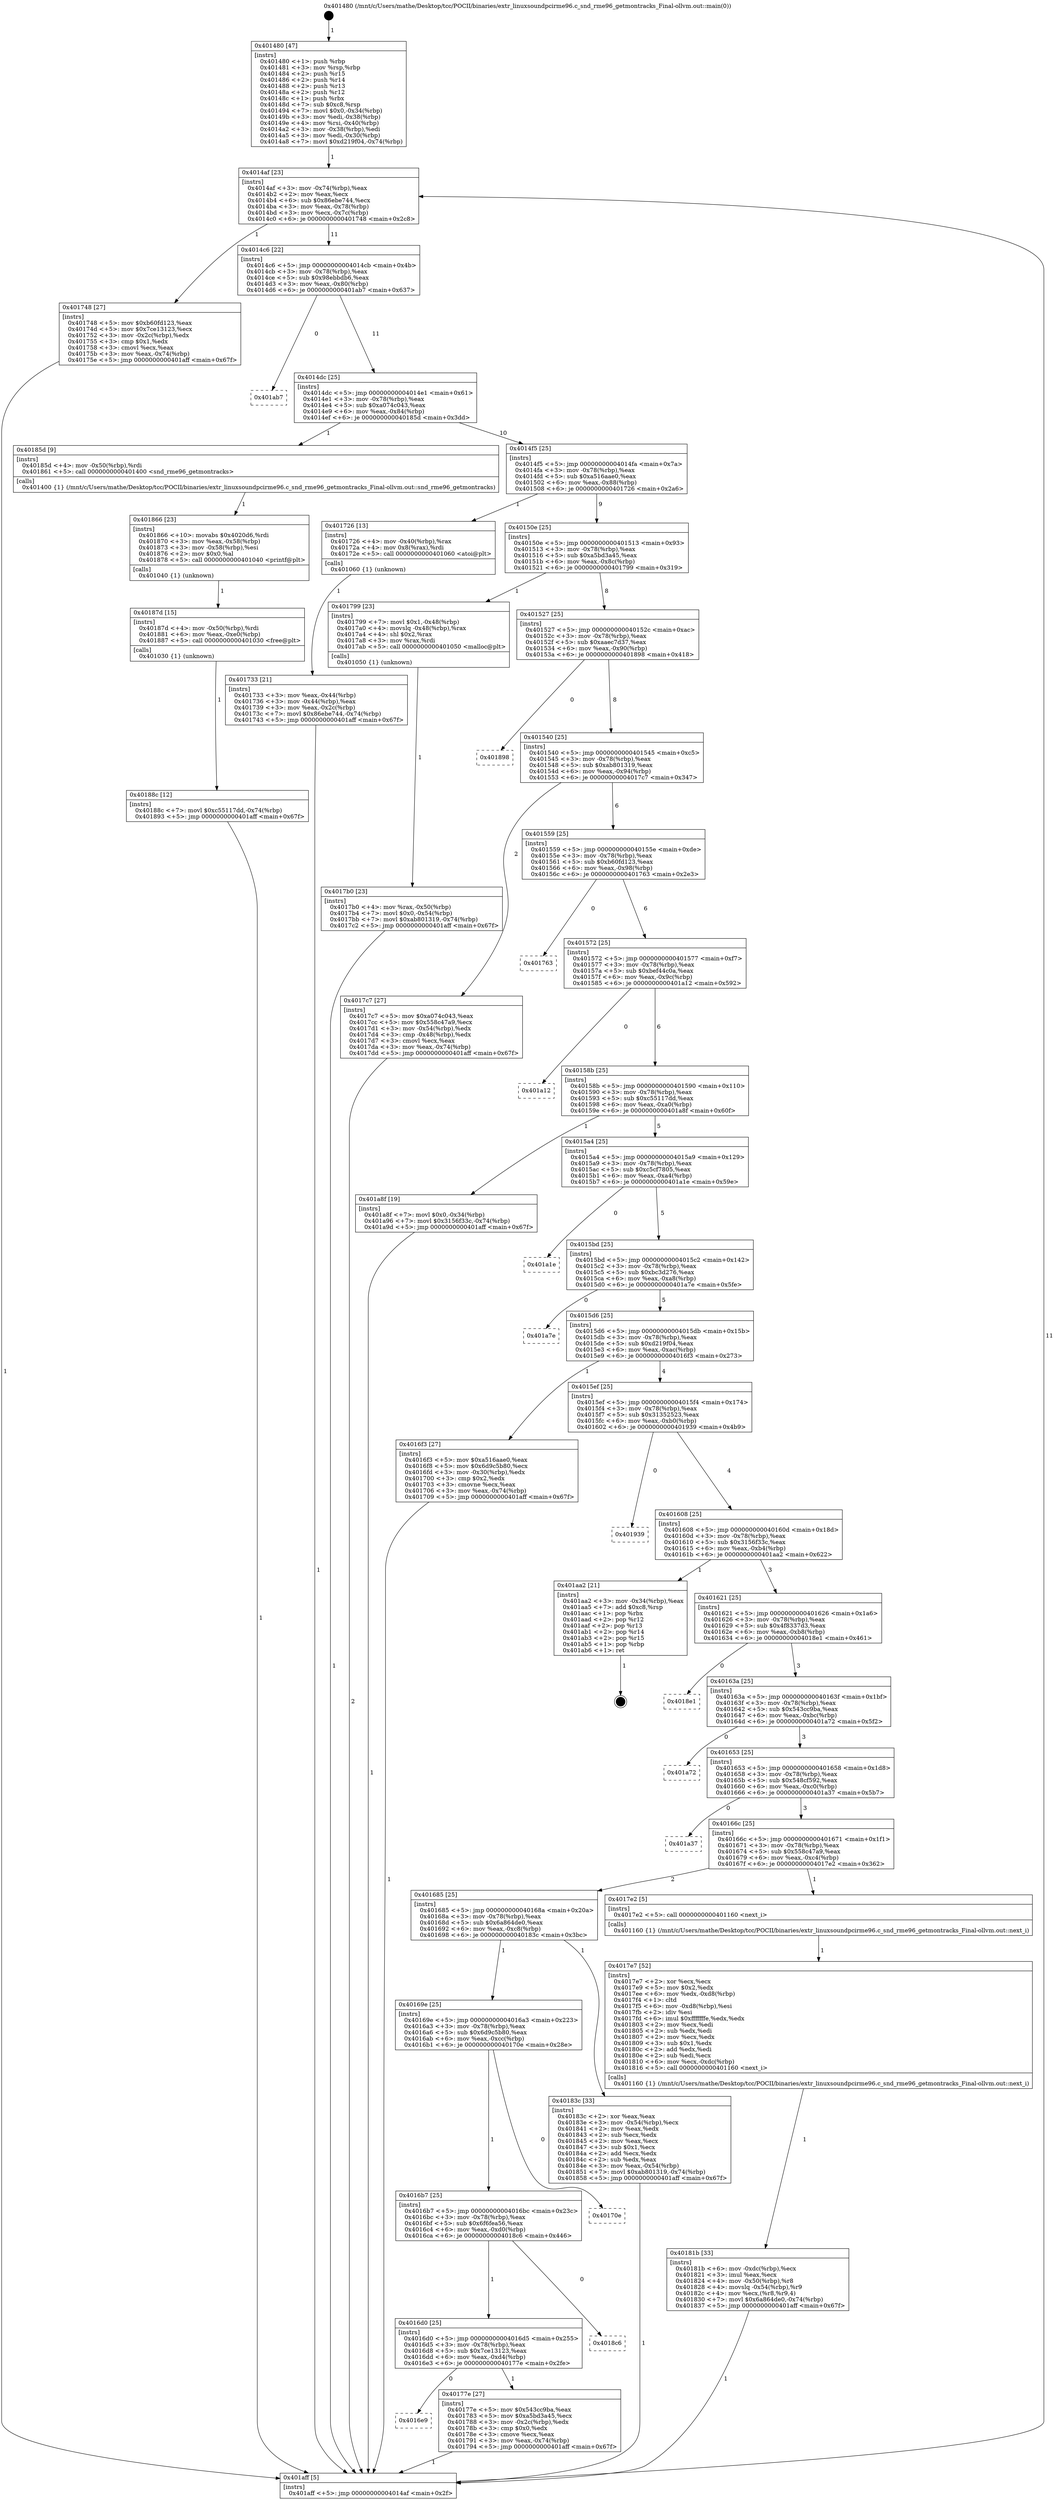 digraph "0x401480" {
  label = "0x401480 (/mnt/c/Users/mathe/Desktop/tcc/POCII/binaries/extr_linuxsoundpcirme96.c_snd_rme96_getmontracks_Final-ollvm.out::main(0))"
  labelloc = "t"
  node[shape=record]

  Entry [label="",width=0.3,height=0.3,shape=circle,fillcolor=black,style=filled]
  "0x4014af" [label="{
     0x4014af [23]\l
     | [instrs]\l
     &nbsp;&nbsp;0x4014af \<+3\>: mov -0x74(%rbp),%eax\l
     &nbsp;&nbsp;0x4014b2 \<+2\>: mov %eax,%ecx\l
     &nbsp;&nbsp;0x4014b4 \<+6\>: sub $0x86ebe744,%ecx\l
     &nbsp;&nbsp;0x4014ba \<+3\>: mov %eax,-0x78(%rbp)\l
     &nbsp;&nbsp;0x4014bd \<+3\>: mov %ecx,-0x7c(%rbp)\l
     &nbsp;&nbsp;0x4014c0 \<+6\>: je 0000000000401748 \<main+0x2c8\>\l
  }"]
  "0x401748" [label="{
     0x401748 [27]\l
     | [instrs]\l
     &nbsp;&nbsp;0x401748 \<+5\>: mov $0xb60fd123,%eax\l
     &nbsp;&nbsp;0x40174d \<+5\>: mov $0x7ce13123,%ecx\l
     &nbsp;&nbsp;0x401752 \<+3\>: mov -0x2c(%rbp),%edx\l
     &nbsp;&nbsp;0x401755 \<+3\>: cmp $0x1,%edx\l
     &nbsp;&nbsp;0x401758 \<+3\>: cmovl %ecx,%eax\l
     &nbsp;&nbsp;0x40175b \<+3\>: mov %eax,-0x74(%rbp)\l
     &nbsp;&nbsp;0x40175e \<+5\>: jmp 0000000000401aff \<main+0x67f\>\l
  }"]
  "0x4014c6" [label="{
     0x4014c6 [22]\l
     | [instrs]\l
     &nbsp;&nbsp;0x4014c6 \<+5\>: jmp 00000000004014cb \<main+0x4b\>\l
     &nbsp;&nbsp;0x4014cb \<+3\>: mov -0x78(%rbp),%eax\l
     &nbsp;&nbsp;0x4014ce \<+5\>: sub $0x98ebbdb6,%eax\l
     &nbsp;&nbsp;0x4014d3 \<+3\>: mov %eax,-0x80(%rbp)\l
     &nbsp;&nbsp;0x4014d6 \<+6\>: je 0000000000401ab7 \<main+0x637\>\l
  }"]
  Exit [label="",width=0.3,height=0.3,shape=circle,fillcolor=black,style=filled,peripheries=2]
  "0x401ab7" [label="{
     0x401ab7\l
  }", style=dashed]
  "0x4014dc" [label="{
     0x4014dc [25]\l
     | [instrs]\l
     &nbsp;&nbsp;0x4014dc \<+5\>: jmp 00000000004014e1 \<main+0x61\>\l
     &nbsp;&nbsp;0x4014e1 \<+3\>: mov -0x78(%rbp),%eax\l
     &nbsp;&nbsp;0x4014e4 \<+5\>: sub $0xa074c043,%eax\l
     &nbsp;&nbsp;0x4014e9 \<+6\>: mov %eax,-0x84(%rbp)\l
     &nbsp;&nbsp;0x4014ef \<+6\>: je 000000000040185d \<main+0x3dd\>\l
  }"]
  "0x40188c" [label="{
     0x40188c [12]\l
     | [instrs]\l
     &nbsp;&nbsp;0x40188c \<+7\>: movl $0xc55117dd,-0x74(%rbp)\l
     &nbsp;&nbsp;0x401893 \<+5\>: jmp 0000000000401aff \<main+0x67f\>\l
  }"]
  "0x40185d" [label="{
     0x40185d [9]\l
     | [instrs]\l
     &nbsp;&nbsp;0x40185d \<+4\>: mov -0x50(%rbp),%rdi\l
     &nbsp;&nbsp;0x401861 \<+5\>: call 0000000000401400 \<snd_rme96_getmontracks\>\l
     | [calls]\l
     &nbsp;&nbsp;0x401400 \{1\} (/mnt/c/Users/mathe/Desktop/tcc/POCII/binaries/extr_linuxsoundpcirme96.c_snd_rme96_getmontracks_Final-ollvm.out::snd_rme96_getmontracks)\l
  }"]
  "0x4014f5" [label="{
     0x4014f5 [25]\l
     | [instrs]\l
     &nbsp;&nbsp;0x4014f5 \<+5\>: jmp 00000000004014fa \<main+0x7a\>\l
     &nbsp;&nbsp;0x4014fa \<+3\>: mov -0x78(%rbp),%eax\l
     &nbsp;&nbsp;0x4014fd \<+5\>: sub $0xa516aae0,%eax\l
     &nbsp;&nbsp;0x401502 \<+6\>: mov %eax,-0x88(%rbp)\l
     &nbsp;&nbsp;0x401508 \<+6\>: je 0000000000401726 \<main+0x2a6\>\l
  }"]
  "0x40187d" [label="{
     0x40187d [15]\l
     | [instrs]\l
     &nbsp;&nbsp;0x40187d \<+4\>: mov -0x50(%rbp),%rdi\l
     &nbsp;&nbsp;0x401881 \<+6\>: mov %eax,-0xe0(%rbp)\l
     &nbsp;&nbsp;0x401887 \<+5\>: call 0000000000401030 \<free@plt\>\l
     | [calls]\l
     &nbsp;&nbsp;0x401030 \{1\} (unknown)\l
  }"]
  "0x401726" [label="{
     0x401726 [13]\l
     | [instrs]\l
     &nbsp;&nbsp;0x401726 \<+4\>: mov -0x40(%rbp),%rax\l
     &nbsp;&nbsp;0x40172a \<+4\>: mov 0x8(%rax),%rdi\l
     &nbsp;&nbsp;0x40172e \<+5\>: call 0000000000401060 \<atoi@plt\>\l
     | [calls]\l
     &nbsp;&nbsp;0x401060 \{1\} (unknown)\l
  }"]
  "0x40150e" [label="{
     0x40150e [25]\l
     | [instrs]\l
     &nbsp;&nbsp;0x40150e \<+5\>: jmp 0000000000401513 \<main+0x93\>\l
     &nbsp;&nbsp;0x401513 \<+3\>: mov -0x78(%rbp),%eax\l
     &nbsp;&nbsp;0x401516 \<+5\>: sub $0xa5bd3a45,%eax\l
     &nbsp;&nbsp;0x40151b \<+6\>: mov %eax,-0x8c(%rbp)\l
     &nbsp;&nbsp;0x401521 \<+6\>: je 0000000000401799 \<main+0x319\>\l
  }"]
  "0x401866" [label="{
     0x401866 [23]\l
     | [instrs]\l
     &nbsp;&nbsp;0x401866 \<+10\>: movabs $0x4020d6,%rdi\l
     &nbsp;&nbsp;0x401870 \<+3\>: mov %eax,-0x58(%rbp)\l
     &nbsp;&nbsp;0x401873 \<+3\>: mov -0x58(%rbp),%esi\l
     &nbsp;&nbsp;0x401876 \<+2\>: mov $0x0,%al\l
     &nbsp;&nbsp;0x401878 \<+5\>: call 0000000000401040 \<printf@plt\>\l
     | [calls]\l
     &nbsp;&nbsp;0x401040 \{1\} (unknown)\l
  }"]
  "0x401799" [label="{
     0x401799 [23]\l
     | [instrs]\l
     &nbsp;&nbsp;0x401799 \<+7\>: movl $0x1,-0x48(%rbp)\l
     &nbsp;&nbsp;0x4017a0 \<+4\>: movslq -0x48(%rbp),%rax\l
     &nbsp;&nbsp;0x4017a4 \<+4\>: shl $0x2,%rax\l
     &nbsp;&nbsp;0x4017a8 \<+3\>: mov %rax,%rdi\l
     &nbsp;&nbsp;0x4017ab \<+5\>: call 0000000000401050 \<malloc@plt\>\l
     | [calls]\l
     &nbsp;&nbsp;0x401050 \{1\} (unknown)\l
  }"]
  "0x401527" [label="{
     0x401527 [25]\l
     | [instrs]\l
     &nbsp;&nbsp;0x401527 \<+5\>: jmp 000000000040152c \<main+0xac\>\l
     &nbsp;&nbsp;0x40152c \<+3\>: mov -0x78(%rbp),%eax\l
     &nbsp;&nbsp;0x40152f \<+5\>: sub $0xaaec7d37,%eax\l
     &nbsp;&nbsp;0x401534 \<+6\>: mov %eax,-0x90(%rbp)\l
     &nbsp;&nbsp;0x40153a \<+6\>: je 0000000000401898 \<main+0x418\>\l
  }"]
  "0x40181b" [label="{
     0x40181b [33]\l
     | [instrs]\l
     &nbsp;&nbsp;0x40181b \<+6\>: mov -0xdc(%rbp),%ecx\l
     &nbsp;&nbsp;0x401821 \<+3\>: imul %eax,%ecx\l
     &nbsp;&nbsp;0x401824 \<+4\>: mov -0x50(%rbp),%r8\l
     &nbsp;&nbsp;0x401828 \<+4\>: movslq -0x54(%rbp),%r9\l
     &nbsp;&nbsp;0x40182c \<+4\>: mov %ecx,(%r8,%r9,4)\l
     &nbsp;&nbsp;0x401830 \<+7\>: movl $0x6a864de0,-0x74(%rbp)\l
     &nbsp;&nbsp;0x401837 \<+5\>: jmp 0000000000401aff \<main+0x67f\>\l
  }"]
  "0x401898" [label="{
     0x401898\l
  }", style=dashed]
  "0x401540" [label="{
     0x401540 [25]\l
     | [instrs]\l
     &nbsp;&nbsp;0x401540 \<+5\>: jmp 0000000000401545 \<main+0xc5\>\l
     &nbsp;&nbsp;0x401545 \<+3\>: mov -0x78(%rbp),%eax\l
     &nbsp;&nbsp;0x401548 \<+5\>: sub $0xab801319,%eax\l
     &nbsp;&nbsp;0x40154d \<+6\>: mov %eax,-0x94(%rbp)\l
     &nbsp;&nbsp;0x401553 \<+6\>: je 00000000004017c7 \<main+0x347\>\l
  }"]
  "0x4017e7" [label="{
     0x4017e7 [52]\l
     | [instrs]\l
     &nbsp;&nbsp;0x4017e7 \<+2\>: xor %ecx,%ecx\l
     &nbsp;&nbsp;0x4017e9 \<+5\>: mov $0x2,%edx\l
     &nbsp;&nbsp;0x4017ee \<+6\>: mov %edx,-0xd8(%rbp)\l
     &nbsp;&nbsp;0x4017f4 \<+1\>: cltd\l
     &nbsp;&nbsp;0x4017f5 \<+6\>: mov -0xd8(%rbp),%esi\l
     &nbsp;&nbsp;0x4017fb \<+2\>: idiv %esi\l
     &nbsp;&nbsp;0x4017fd \<+6\>: imul $0xfffffffe,%edx,%edx\l
     &nbsp;&nbsp;0x401803 \<+2\>: mov %ecx,%edi\l
     &nbsp;&nbsp;0x401805 \<+2\>: sub %edx,%edi\l
     &nbsp;&nbsp;0x401807 \<+2\>: mov %ecx,%edx\l
     &nbsp;&nbsp;0x401809 \<+3\>: sub $0x1,%edx\l
     &nbsp;&nbsp;0x40180c \<+2\>: add %edx,%edi\l
     &nbsp;&nbsp;0x40180e \<+2\>: sub %edi,%ecx\l
     &nbsp;&nbsp;0x401810 \<+6\>: mov %ecx,-0xdc(%rbp)\l
     &nbsp;&nbsp;0x401816 \<+5\>: call 0000000000401160 \<next_i\>\l
     | [calls]\l
     &nbsp;&nbsp;0x401160 \{1\} (/mnt/c/Users/mathe/Desktop/tcc/POCII/binaries/extr_linuxsoundpcirme96.c_snd_rme96_getmontracks_Final-ollvm.out::next_i)\l
  }"]
  "0x4017c7" [label="{
     0x4017c7 [27]\l
     | [instrs]\l
     &nbsp;&nbsp;0x4017c7 \<+5\>: mov $0xa074c043,%eax\l
     &nbsp;&nbsp;0x4017cc \<+5\>: mov $0x558c47a9,%ecx\l
     &nbsp;&nbsp;0x4017d1 \<+3\>: mov -0x54(%rbp),%edx\l
     &nbsp;&nbsp;0x4017d4 \<+3\>: cmp -0x48(%rbp),%edx\l
     &nbsp;&nbsp;0x4017d7 \<+3\>: cmovl %ecx,%eax\l
     &nbsp;&nbsp;0x4017da \<+3\>: mov %eax,-0x74(%rbp)\l
     &nbsp;&nbsp;0x4017dd \<+5\>: jmp 0000000000401aff \<main+0x67f\>\l
  }"]
  "0x401559" [label="{
     0x401559 [25]\l
     | [instrs]\l
     &nbsp;&nbsp;0x401559 \<+5\>: jmp 000000000040155e \<main+0xde\>\l
     &nbsp;&nbsp;0x40155e \<+3\>: mov -0x78(%rbp),%eax\l
     &nbsp;&nbsp;0x401561 \<+5\>: sub $0xb60fd123,%eax\l
     &nbsp;&nbsp;0x401566 \<+6\>: mov %eax,-0x98(%rbp)\l
     &nbsp;&nbsp;0x40156c \<+6\>: je 0000000000401763 \<main+0x2e3\>\l
  }"]
  "0x4017b0" [label="{
     0x4017b0 [23]\l
     | [instrs]\l
     &nbsp;&nbsp;0x4017b0 \<+4\>: mov %rax,-0x50(%rbp)\l
     &nbsp;&nbsp;0x4017b4 \<+7\>: movl $0x0,-0x54(%rbp)\l
     &nbsp;&nbsp;0x4017bb \<+7\>: movl $0xab801319,-0x74(%rbp)\l
     &nbsp;&nbsp;0x4017c2 \<+5\>: jmp 0000000000401aff \<main+0x67f\>\l
  }"]
  "0x401763" [label="{
     0x401763\l
  }", style=dashed]
  "0x401572" [label="{
     0x401572 [25]\l
     | [instrs]\l
     &nbsp;&nbsp;0x401572 \<+5\>: jmp 0000000000401577 \<main+0xf7\>\l
     &nbsp;&nbsp;0x401577 \<+3\>: mov -0x78(%rbp),%eax\l
     &nbsp;&nbsp;0x40157a \<+5\>: sub $0xbef44c0a,%eax\l
     &nbsp;&nbsp;0x40157f \<+6\>: mov %eax,-0x9c(%rbp)\l
     &nbsp;&nbsp;0x401585 \<+6\>: je 0000000000401a12 \<main+0x592\>\l
  }"]
  "0x4016e9" [label="{
     0x4016e9\l
  }", style=dashed]
  "0x401a12" [label="{
     0x401a12\l
  }", style=dashed]
  "0x40158b" [label="{
     0x40158b [25]\l
     | [instrs]\l
     &nbsp;&nbsp;0x40158b \<+5\>: jmp 0000000000401590 \<main+0x110\>\l
     &nbsp;&nbsp;0x401590 \<+3\>: mov -0x78(%rbp),%eax\l
     &nbsp;&nbsp;0x401593 \<+5\>: sub $0xc55117dd,%eax\l
     &nbsp;&nbsp;0x401598 \<+6\>: mov %eax,-0xa0(%rbp)\l
     &nbsp;&nbsp;0x40159e \<+6\>: je 0000000000401a8f \<main+0x60f\>\l
  }"]
  "0x40177e" [label="{
     0x40177e [27]\l
     | [instrs]\l
     &nbsp;&nbsp;0x40177e \<+5\>: mov $0x543cc9ba,%eax\l
     &nbsp;&nbsp;0x401783 \<+5\>: mov $0xa5bd3a45,%ecx\l
     &nbsp;&nbsp;0x401788 \<+3\>: mov -0x2c(%rbp),%edx\l
     &nbsp;&nbsp;0x40178b \<+3\>: cmp $0x0,%edx\l
     &nbsp;&nbsp;0x40178e \<+3\>: cmove %ecx,%eax\l
     &nbsp;&nbsp;0x401791 \<+3\>: mov %eax,-0x74(%rbp)\l
     &nbsp;&nbsp;0x401794 \<+5\>: jmp 0000000000401aff \<main+0x67f\>\l
  }"]
  "0x401a8f" [label="{
     0x401a8f [19]\l
     | [instrs]\l
     &nbsp;&nbsp;0x401a8f \<+7\>: movl $0x0,-0x34(%rbp)\l
     &nbsp;&nbsp;0x401a96 \<+7\>: movl $0x3156f33c,-0x74(%rbp)\l
     &nbsp;&nbsp;0x401a9d \<+5\>: jmp 0000000000401aff \<main+0x67f\>\l
  }"]
  "0x4015a4" [label="{
     0x4015a4 [25]\l
     | [instrs]\l
     &nbsp;&nbsp;0x4015a4 \<+5\>: jmp 00000000004015a9 \<main+0x129\>\l
     &nbsp;&nbsp;0x4015a9 \<+3\>: mov -0x78(%rbp),%eax\l
     &nbsp;&nbsp;0x4015ac \<+5\>: sub $0xc5cf7805,%eax\l
     &nbsp;&nbsp;0x4015b1 \<+6\>: mov %eax,-0xa4(%rbp)\l
     &nbsp;&nbsp;0x4015b7 \<+6\>: je 0000000000401a1e \<main+0x59e\>\l
  }"]
  "0x4016d0" [label="{
     0x4016d0 [25]\l
     | [instrs]\l
     &nbsp;&nbsp;0x4016d0 \<+5\>: jmp 00000000004016d5 \<main+0x255\>\l
     &nbsp;&nbsp;0x4016d5 \<+3\>: mov -0x78(%rbp),%eax\l
     &nbsp;&nbsp;0x4016d8 \<+5\>: sub $0x7ce13123,%eax\l
     &nbsp;&nbsp;0x4016dd \<+6\>: mov %eax,-0xd4(%rbp)\l
     &nbsp;&nbsp;0x4016e3 \<+6\>: je 000000000040177e \<main+0x2fe\>\l
  }"]
  "0x401a1e" [label="{
     0x401a1e\l
  }", style=dashed]
  "0x4015bd" [label="{
     0x4015bd [25]\l
     | [instrs]\l
     &nbsp;&nbsp;0x4015bd \<+5\>: jmp 00000000004015c2 \<main+0x142\>\l
     &nbsp;&nbsp;0x4015c2 \<+3\>: mov -0x78(%rbp),%eax\l
     &nbsp;&nbsp;0x4015c5 \<+5\>: sub $0xbc3d276,%eax\l
     &nbsp;&nbsp;0x4015ca \<+6\>: mov %eax,-0xa8(%rbp)\l
     &nbsp;&nbsp;0x4015d0 \<+6\>: je 0000000000401a7e \<main+0x5fe\>\l
  }"]
  "0x4018c6" [label="{
     0x4018c6\l
  }", style=dashed]
  "0x401a7e" [label="{
     0x401a7e\l
  }", style=dashed]
  "0x4015d6" [label="{
     0x4015d6 [25]\l
     | [instrs]\l
     &nbsp;&nbsp;0x4015d6 \<+5\>: jmp 00000000004015db \<main+0x15b\>\l
     &nbsp;&nbsp;0x4015db \<+3\>: mov -0x78(%rbp),%eax\l
     &nbsp;&nbsp;0x4015de \<+5\>: sub $0xd219f04,%eax\l
     &nbsp;&nbsp;0x4015e3 \<+6\>: mov %eax,-0xac(%rbp)\l
     &nbsp;&nbsp;0x4015e9 \<+6\>: je 00000000004016f3 \<main+0x273\>\l
  }"]
  "0x4016b7" [label="{
     0x4016b7 [25]\l
     | [instrs]\l
     &nbsp;&nbsp;0x4016b7 \<+5\>: jmp 00000000004016bc \<main+0x23c\>\l
     &nbsp;&nbsp;0x4016bc \<+3\>: mov -0x78(%rbp),%eax\l
     &nbsp;&nbsp;0x4016bf \<+5\>: sub $0x6f6fea56,%eax\l
     &nbsp;&nbsp;0x4016c4 \<+6\>: mov %eax,-0xd0(%rbp)\l
     &nbsp;&nbsp;0x4016ca \<+6\>: je 00000000004018c6 \<main+0x446\>\l
  }"]
  "0x4016f3" [label="{
     0x4016f3 [27]\l
     | [instrs]\l
     &nbsp;&nbsp;0x4016f3 \<+5\>: mov $0xa516aae0,%eax\l
     &nbsp;&nbsp;0x4016f8 \<+5\>: mov $0x6d9c5b80,%ecx\l
     &nbsp;&nbsp;0x4016fd \<+3\>: mov -0x30(%rbp),%edx\l
     &nbsp;&nbsp;0x401700 \<+3\>: cmp $0x2,%edx\l
     &nbsp;&nbsp;0x401703 \<+3\>: cmovne %ecx,%eax\l
     &nbsp;&nbsp;0x401706 \<+3\>: mov %eax,-0x74(%rbp)\l
     &nbsp;&nbsp;0x401709 \<+5\>: jmp 0000000000401aff \<main+0x67f\>\l
  }"]
  "0x4015ef" [label="{
     0x4015ef [25]\l
     | [instrs]\l
     &nbsp;&nbsp;0x4015ef \<+5\>: jmp 00000000004015f4 \<main+0x174\>\l
     &nbsp;&nbsp;0x4015f4 \<+3\>: mov -0x78(%rbp),%eax\l
     &nbsp;&nbsp;0x4015f7 \<+5\>: sub $0x31352523,%eax\l
     &nbsp;&nbsp;0x4015fc \<+6\>: mov %eax,-0xb0(%rbp)\l
     &nbsp;&nbsp;0x401602 \<+6\>: je 0000000000401939 \<main+0x4b9\>\l
  }"]
  "0x401aff" [label="{
     0x401aff [5]\l
     | [instrs]\l
     &nbsp;&nbsp;0x401aff \<+5\>: jmp 00000000004014af \<main+0x2f\>\l
  }"]
  "0x401480" [label="{
     0x401480 [47]\l
     | [instrs]\l
     &nbsp;&nbsp;0x401480 \<+1\>: push %rbp\l
     &nbsp;&nbsp;0x401481 \<+3\>: mov %rsp,%rbp\l
     &nbsp;&nbsp;0x401484 \<+2\>: push %r15\l
     &nbsp;&nbsp;0x401486 \<+2\>: push %r14\l
     &nbsp;&nbsp;0x401488 \<+2\>: push %r13\l
     &nbsp;&nbsp;0x40148a \<+2\>: push %r12\l
     &nbsp;&nbsp;0x40148c \<+1\>: push %rbx\l
     &nbsp;&nbsp;0x40148d \<+7\>: sub $0xc8,%rsp\l
     &nbsp;&nbsp;0x401494 \<+7\>: movl $0x0,-0x34(%rbp)\l
     &nbsp;&nbsp;0x40149b \<+3\>: mov %edi,-0x38(%rbp)\l
     &nbsp;&nbsp;0x40149e \<+4\>: mov %rsi,-0x40(%rbp)\l
     &nbsp;&nbsp;0x4014a2 \<+3\>: mov -0x38(%rbp),%edi\l
     &nbsp;&nbsp;0x4014a5 \<+3\>: mov %edi,-0x30(%rbp)\l
     &nbsp;&nbsp;0x4014a8 \<+7\>: movl $0xd219f04,-0x74(%rbp)\l
  }"]
  "0x401733" [label="{
     0x401733 [21]\l
     | [instrs]\l
     &nbsp;&nbsp;0x401733 \<+3\>: mov %eax,-0x44(%rbp)\l
     &nbsp;&nbsp;0x401736 \<+3\>: mov -0x44(%rbp),%eax\l
     &nbsp;&nbsp;0x401739 \<+3\>: mov %eax,-0x2c(%rbp)\l
     &nbsp;&nbsp;0x40173c \<+7\>: movl $0x86ebe744,-0x74(%rbp)\l
     &nbsp;&nbsp;0x401743 \<+5\>: jmp 0000000000401aff \<main+0x67f\>\l
  }"]
  "0x40170e" [label="{
     0x40170e\l
  }", style=dashed]
  "0x401939" [label="{
     0x401939\l
  }", style=dashed]
  "0x401608" [label="{
     0x401608 [25]\l
     | [instrs]\l
     &nbsp;&nbsp;0x401608 \<+5\>: jmp 000000000040160d \<main+0x18d\>\l
     &nbsp;&nbsp;0x40160d \<+3\>: mov -0x78(%rbp),%eax\l
     &nbsp;&nbsp;0x401610 \<+5\>: sub $0x3156f33c,%eax\l
     &nbsp;&nbsp;0x401615 \<+6\>: mov %eax,-0xb4(%rbp)\l
     &nbsp;&nbsp;0x40161b \<+6\>: je 0000000000401aa2 \<main+0x622\>\l
  }"]
  "0x40169e" [label="{
     0x40169e [25]\l
     | [instrs]\l
     &nbsp;&nbsp;0x40169e \<+5\>: jmp 00000000004016a3 \<main+0x223\>\l
     &nbsp;&nbsp;0x4016a3 \<+3\>: mov -0x78(%rbp),%eax\l
     &nbsp;&nbsp;0x4016a6 \<+5\>: sub $0x6d9c5b80,%eax\l
     &nbsp;&nbsp;0x4016ab \<+6\>: mov %eax,-0xcc(%rbp)\l
     &nbsp;&nbsp;0x4016b1 \<+6\>: je 000000000040170e \<main+0x28e\>\l
  }"]
  "0x401aa2" [label="{
     0x401aa2 [21]\l
     | [instrs]\l
     &nbsp;&nbsp;0x401aa2 \<+3\>: mov -0x34(%rbp),%eax\l
     &nbsp;&nbsp;0x401aa5 \<+7\>: add $0xc8,%rsp\l
     &nbsp;&nbsp;0x401aac \<+1\>: pop %rbx\l
     &nbsp;&nbsp;0x401aad \<+2\>: pop %r12\l
     &nbsp;&nbsp;0x401aaf \<+2\>: pop %r13\l
     &nbsp;&nbsp;0x401ab1 \<+2\>: pop %r14\l
     &nbsp;&nbsp;0x401ab3 \<+2\>: pop %r15\l
     &nbsp;&nbsp;0x401ab5 \<+1\>: pop %rbp\l
     &nbsp;&nbsp;0x401ab6 \<+1\>: ret\l
  }"]
  "0x401621" [label="{
     0x401621 [25]\l
     | [instrs]\l
     &nbsp;&nbsp;0x401621 \<+5\>: jmp 0000000000401626 \<main+0x1a6\>\l
     &nbsp;&nbsp;0x401626 \<+3\>: mov -0x78(%rbp),%eax\l
     &nbsp;&nbsp;0x401629 \<+5\>: sub $0x4f8337d3,%eax\l
     &nbsp;&nbsp;0x40162e \<+6\>: mov %eax,-0xb8(%rbp)\l
     &nbsp;&nbsp;0x401634 \<+6\>: je 00000000004018e1 \<main+0x461\>\l
  }"]
  "0x40183c" [label="{
     0x40183c [33]\l
     | [instrs]\l
     &nbsp;&nbsp;0x40183c \<+2\>: xor %eax,%eax\l
     &nbsp;&nbsp;0x40183e \<+3\>: mov -0x54(%rbp),%ecx\l
     &nbsp;&nbsp;0x401841 \<+2\>: mov %eax,%edx\l
     &nbsp;&nbsp;0x401843 \<+2\>: sub %ecx,%edx\l
     &nbsp;&nbsp;0x401845 \<+2\>: mov %eax,%ecx\l
     &nbsp;&nbsp;0x401847 \<+3\>: sub $0x1,%ecx\l
     &nbsp;&nbsp;0x40184a \<+2\>: add %ecx,%edx\l
     &nbsp;&nbsp;0x40184c \<+2\>: sub %edx,%eax\l
     &nbsp;&nbsp;0x40184e \<+3\>: mov %eax,-0x54(%rbp)\l
     &nbsp;&nbsp;0x401851 \<+7\>: movl $0xab801319,-0x74(%rbp)\l
     &nbsp;&nbsp;0x401858 \<+5\>: jmp 0000000000401aff \<main+0x67f\>\l
  }"]
  "0x4018e1" [label="{
     0x4018e1\l
  }", style=dashed]
  "0x40163a" [label="{
     0x40163a [25]\l
     | [instrs]\l
     &nbsp;&nbsp;0x40163a \<+5\>: jmp 000000000040163f \<main+0x1bf\>\l
     &nbsp;&nbsp;0x40163f \<+3\>: mov -0x78(%rbp),%eax\l
     &nbsp;&nbsp;0x401642 \<+5\>: sub $0x543cc9ba,%eax\l
     &nbsp;&nbsp;0x401647 \<+6\>: mov %eax,-0xbc(%rbp)\l
     &nbsp;&nbsp;0x40164d \<+6\>: je 0000000000401a72 \<main+0x5f2\>\l
  }"]
  "0x401685" [label="{
     0x401685 [25]\l
     | [instrs]\l
     &nbsp;&nbsp;0x401685 \<+5\>: jmp 000000000040168a \<main+0x20a\>\l
     &nbsp;&nbsp;0x40168a \<+3\>: mov -0x78(%rbp),%eax\l
     &nbsp;&nbsp;0x40168d \<+5\>: sub $0x6a864de0,%eax\l
     &nbsp;&nbsp;0x401692 \<+6\>: mov %eax,-0xc8(%rbp)\l
     &nbsp;&nbsp;0x401698 \<+6\>: je 000000000040183c \<main+0x3bc\>\l
  }"]
  "0x401a72" [label="{
     0x401a72\l
  }", style=dashed]
  "0x401653" [label="{
     0x401653 [25]\l
     | [instrs]\l
     &nbsp;&nbsp;0x401653 \<+5\>: jmp 0000000000401658 \<main+0x1d8\>\l
     &nbsp;&nbsp;0x401658 \<+3\>: mov -0x78(%rbp),%eax\l
     &nbsp;&nbsp;0x40165b \<+5\>: sub $0x548cf592,%eax\l
     &nbsp;&nbsp;0x401660 \<+6\>: mov %eax,-0xc0(%rbp)\l
     &nbsp;&nbsp;0x401666 \<+6\>: je 0000000000401a37 \<main+0x5b7\>\l
  }"]
  "0x4017e2" [label="{
     0x4017e2 [5]\l
     | [instrs]\l
     &nbsp;&nbsp;0x4017e2 \<+5\>: call 0000000000401160 \<next_i\>\l
     | [calls]\l
     &nbsp;&nbsp;0x401160 \{1\} (/mnt/c/Users/mathe/Desktop/tcc/POCII/binaries/extr_linuxsoundpcirme96.c_snd_rme96_getmontracks_Final-ollvm.out::next_i)\l
  }"]
  "0x401a37" [label="{
     0x401a37\l
  }", style=dashed]
  "0x40166c" [label="{
     0x40166c [25]\l
     | [instrs]\l
     &nbsp;&nbsp;0x40166c \<+5\>: jmp 0000000000401671 \<main+0x1f1\>\l
     &nbsp;&nbsp;0x401671 \<+3\>: mov -0x78(%rbp),%eax\l
     &nbsp;&nbsp;0x401674 \<+5\>: sub $0x558c47a9,%eax\l
     &nbsp;&nbsp;0x401679 \<+6\>: mov %eax,-0xc4(%rbp)\l
     &nbsp;&nbsp;0x40167f \<+6\>: je 00000000004017e2 \<main+0x362\>\l
  }"]
  Entry -> "0x401480" [label=" 1"]
  "0x4014af" -> "0x401748" [label=" 1"]
  "0x4014af" -> "0x4014c6" [label=" 11"]
  "0x401aa2" -> Exit [label=" 1"]
  "0x4014c6" -> "0x401ab7" [label=" 0"]
  "0x4014c6" -> "0x4014dc" [label=" 11"]
  "0x401a8f" -> "0x401aff" [label=" 1"]
  "0x4014dc" -> "0x40185d" [label=" 1"]
  "0x4014dc" -> "0x4014f5" [label=" 10"]
  "0x40188c" -> "0x401aff" [label=" 1"]
  "0x4014f5" -> "0x401726" [label=" 1"]
  "0x4014f5" -> "0x40150e" [label=" 9"]
  "0x40187d" -> "0x40188c" [label=" 1"]
  "0x40150e" -> "0x401799" [label=" 1"]
  "0x40150e" -> "0x401527" [label=" 8"]
  "0x401866" -> "0x40187d" [label=" 1"]
  "0x401527" -> "0x401898" [label=" 0"]
  "0x401527" -> "0x401540" [label=" 8"]
  "0x40185d" -> "0x401866" [label=" 1"]
  "0x401540" -> "0x4017c7" [label=" 2"]
  "0x401540" -> "0x401559" [label=" 6"]
  "0x40183c" -> "0x401aff" [label=" 1"]
  "0x401559" -> "0x401763" [label=" 0"]
  "0x401559" -> "0x401572" [label=" 6"]
  "0x40181b" -> "0x401aff" [label=" 1"]
  "0x401572" -> "0x401a12" [label=" 0"]
  "0x401572" -> "0x40158b" [label=" 6"]
  "0x4017e7" -> "0x40181b" [label=" 1"]
  "0x40158b" -> "0x401a8f" [label=" 1"]
  "0x40158b" -> "0x4015a4" [label=" 5"]
  "0x4017e2" -> "0x4017e7" [label=" 1"]
  "0x4015a4" -> "0x401a1e" [label=" 0"]
  "0x4015a4" -> "0x4015bd" [label=" 5"]
  "0x4017b0" -> "0x401aff" [label=" 1"]
  "0x4015bd" -> "0x401a7e" [label=" 0"]
  "0x4015bd" -> "0x4015d6" [label=" 5"]
  "0x401799" -> "0x4017b0" [label=" 1"]
  "0x4015d6" -> "0x4016f3" [label=" 1"]
  "0x4015d6" -> "0x4015ef" [label=" 4"]
  "0x4016f3" -> "0x401aff" [label=" 1"]
  "0x401480" -> "0x4014af" [label=" 1"]
  "0x401aff" -> "0x4014af" [label=" 11"]
  "0x401726" -> "0x401733" [label=" 1"]
  "0x401733" -> "0x401aff" [label=" 1"]
  "0x401748" -> "0x401aff" [label=" 1"]
  "0x4016d0" -> "0x4016e9" [label=" 0"]
  "0x4015ef" -> "0x401939" [label=" 0"]
  "0x4015ef" -> "0x401608" [label=" 4"]
  "0x4016d0" -> "0x40177e" [label=" 1"]
  "0x401608" -> "0x401aa2" [label=" 1"]
  "0x401608" -> "0x401621" [label=" 3"]
  "0x4016b7" -> "0x4016d0" [label=" 1"]
  "0x401621" -> "0x4018e1" [label=" 0"]
  "0x401621" -> "0x40163a" [label=" 3"]
  "0x4016b7" -> "0x4018c6" [label=" 0"]
  "0x40163a" -> "0x401a72" [label=" 0"]
  "0x40163a" -> "0x401653" [label=" 3"]
  "0x40169e" -> "0x4016b7" [label=" 1"]
  "0x401653" -> "0x401a37" [label=" 0"]
  "0x401653" -> "0x40166c" [label=" 3"]
  "0x40169e" -> "0x40170e" [label=" 0"]
  "0x40166c" -> "0x4017e2" [label=" 1"]
  "0x40166c" -> "0x401685" [label=" 2"]
  "0x40177e" -> "0x401aff" [label=" 1"]
  "0x401685" -> "0x40183c" [label=" 1"]
  "0x401685" -> "0x40169e" [label=" 1"]
  "0x4017c7" -> "0x401aff" [label=" 2"]
}
